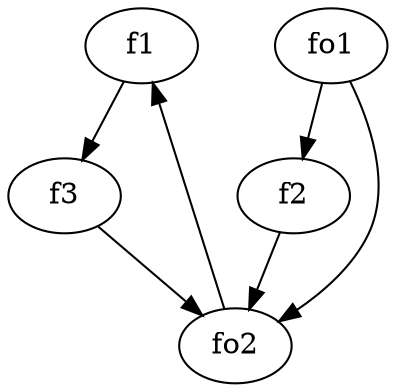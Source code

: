 strict digraph  {
f1;
f2;
f3;
fo1;
fo2;
f1 -> f3  [weight=2];
f2 -> fo2  [weight=2];
f3 -> fo2  [weight=2];
fo1 -> f2  [weight=2];
fo1 -> fo2  [weight=2];
fo2 -> f1  [weight=2];
}

